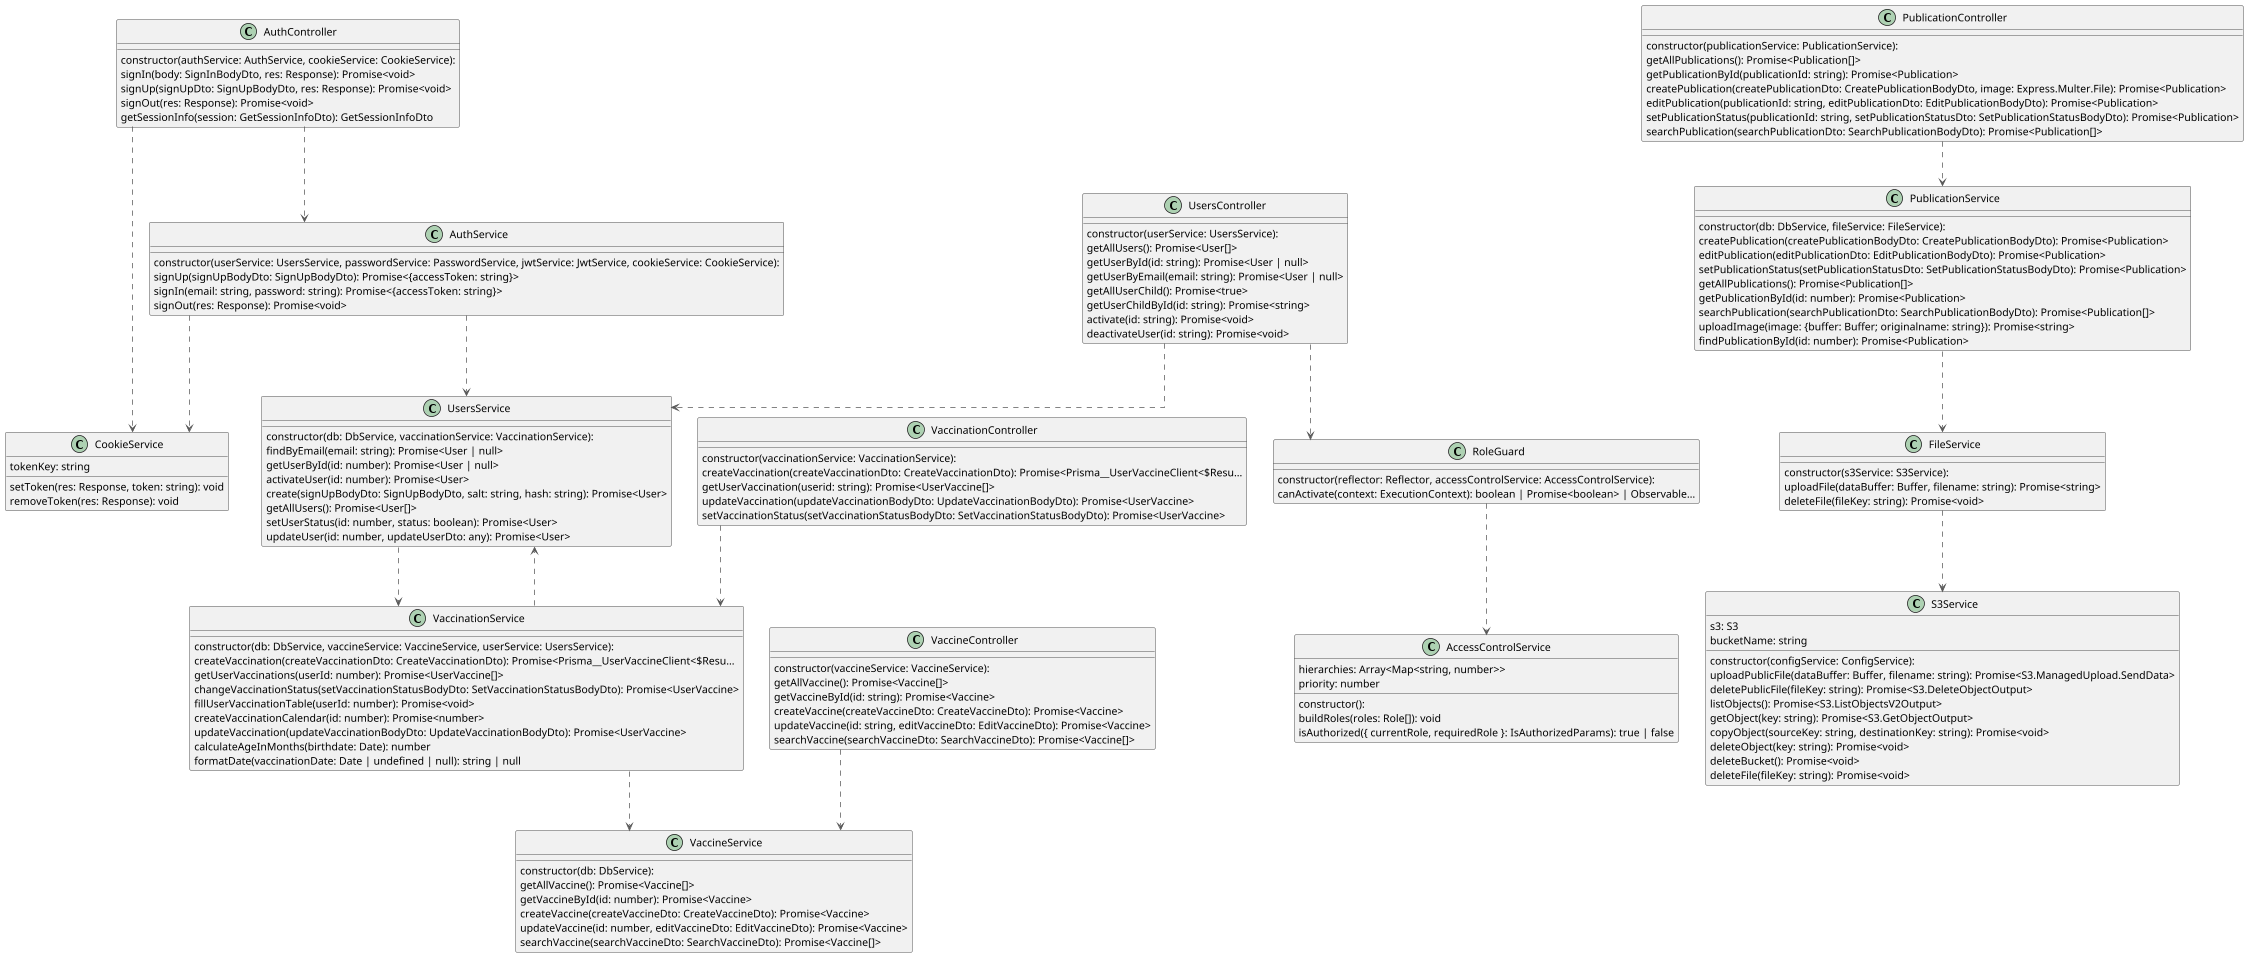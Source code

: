 @startuml

scale 0.75

skinparam linetype ortho

class AuthController {
   constructor(authService: AuthService, cookieService: CookieService): 
   signIn(body: SignInBodyDto, res: Response): Promise<void>
   signUp(signUpDto: SignUpBodyDto, res: Response): Promise<void>
   signOut(res: Response): Promise<void>
   getSessionInfo(session: GetSessionInfoDto): GetSessionInfoDto
}
class VaccineController {
   constructor(vaccineService: VaccineService):
   getAllVaccine(): Promise<Vaccine[]>
   getVaccineById(id: string): Promise<Vaccine>
   createVaccine(createVaccineDto: CreateVaccineDto): Promise<Vaccine>
   updateVaccine(id: string, editVaccineDto: EditVaccineDto): Promise<Vaccine>
   searchVaccine(searchVaccineDto: SearchVaccineDto): Promise<Vaccine[]>
}

class UsersController {
   constructor(userService: UsersService):
   getAllUsers(): Promise<User[]>
   getUserById(id: string): Promise<User | null>
   getUserByEmail(email: string): Promise<User | null>
   getAllUserChild(): Promise<true>
   getUserChildById(id: string): Promise<string>
   activate(id: string): Promise<void>
   deactivateUser(id: string): Promise<void>
}

class PublicationController {
   constructor(publicationService: PublicationService):
   getAllPublications(): Promise<Publication[]>
   getPublicationById(publicationId: string): Promise<Publication>
   createPublication(createPublicationDto: CreatePublicationBodyDto, image: Express.Multer.File): Promise<Publication>
   editPublication(publicationId: string, editPublicationDto: EditPublicationBodyDto): Promise<Publication>
   setPublicationStatus(publicationId: string, setPublicationStatusDto: SetPublicationStatusBodyDto): Promise<Publication>
   searchPublication(searchPublicationDto: SearchPublicationBodyDto): Promise<Publication[]>
}
class AuthService {
   constructor(userService: UsersService, passwordService: PasswordService, jwtService: JwtService, cookieService: CookieService): 
   signUp(signUpBodyDto: SignUpBodyDto): Promise<{accessToken: string}>
   signIn(email: string, password: string): Promise<{accessToken: string}>
   signOut(res: Response): Promise<void>
}
class CookieService {
   tokenKey: string
   setToken(res: Response, token: string): void
   removeToken(res: Response): void
}

class FileService {
   constructor(s3Service: S3Service): 
   uploadFile(dataBuffer: Buffer, filename: string): Promise<string>
   deleteFile(fileKey: string): Promise<void>
}

class PublicationService {
   constructor(db: DbService, fileService: FileService): 
   createPublication(createPublicationBodyDto: CreatePublicationBodyDto): Promise<Publication>
   editPublication(editPublicationDto: EditPublicationBodyDto): Promise<Publication>
   setPublicationStatus(setPublicationStatusDto: SetPublicationStatusBodyDto): Promise<Publication>
   getAllPublications(): Promise<Publication[]>
   getPublicationById(id: number): Promise<Publication>
   searchPublication(searchPublicationDto: SearchPublicationBodyDto): Promise<Publication[]>
   uploadImage(image: {buffer: Buffer; originalname: string}): Promise<string>
   findPublicationById(id: number): Promise<Publication>
}
class RoleGuard {
   constructor(reflector: Reflector, accessControlService: AccessControlService): 
   canActivate(context: ExecutionContext): boolean | Promise<boolean> | Observable…
}
class S3Service {
   constructor(configService: ConfigService): 
   s3: S3
   bucketName: string
   uploadPublicFile(dataBuffer: Buffer, filename: string): Promise<S3.ManagedUpload.SendData>
   deletePublicFile(fileKey: string): Promise<S3.DeleteObjectOutput>
   listObjects(): Promise<S3.ListObjectsV2Output>
   getObject(key: string): Promise<S3.GetObjectOutput>
   copyObject(sourceKey: string, destinationKey: string): Promise<void>
   deleteObject(key: string): Promise<void>
   deleteBucket(): Promise<void>
   deleteFile(fileKey: string): Promise<void>
}

class UsersService {
   constructor(db: DbService, vaccinationService: VaccinationService): 
   findByEmail(email: string): Promise<User | null>
   getUserById(id: number): Promise<User | null>
   activateUser(id: number): Promise<User>
   create(signUpBodyDto: SignUpBodyDto, salt: string, hash: string): Promise<User>
   getAllUsers(): Promise<User[]>
   setUserStatus(id: number, status: boolean): Promise<User>
   updateUser(id: number, updateUserDto: any): Promise<User>
}
class VaccinationController {
   constructor(vaccinationService: VaccinationService): 
   createVaccination(createVaccinationDto: CreateVaccinationDto): Promise<Prisma__UserVaccineClient<$Resu…
   getUserVaccination(userid: string): Promise<UserVaccine[]>
   updateVaccination(updateVaccinationBodyDto: UpdateVaccinationBodyDto): Promise<UserVaccine>
   setVaccinationStatus(setVaccinationStatusBodyDto: SetVaccinationStatusBodyDto): Promise<UserVaccine>
}
class VaccinationService {
   constructor(db: DbService, vaccineService: VaccineService, userService: UsersService): 
   createVaccination(createVaccinationDto: CreateVaccinationDto): Promise<Prisma__UserVaccineClient<$Resu…
   getUserVaccinations(userId: number): Promise<UserVaccine[]>
   changeVaccinationStatus(setVaccinationStatusBodyDto: SetVaccinationStatusBodyDto): Promise<UserVaccine>
   fillUserVaccinationTable(userId: number): Promise<void>
   createVaccinationCalendar(id: number): Promise<number>
   updateVaccination(updateVaccinationBodyDto: UpdateVaccinationBodyDto): Promise<UserVaccine>
   calculateAgeInMonths(birthdate: Date): number
   formatDate(vaccinationDate: Date | undefined | null): string | null
}

class VaccineService {
   constructor(db: DbService): 
   getAllVaccine(): Promise<Vaccine[]>
   getVaccineById(id: number): Promise<Vaccine>
   createVaccine(createVaccineDto: CreateVaccineDto): Promise<Vaccine>
   updateVaccine(id: number, editVaccineDto: EditVaccineDto): Promise<Vaccine>
   searchVaccine(searchVaccineDto: SearchVaccineDto): Promise<Vaccine[]>
}

class AccessControlService {
   constructor():
   hierarchies: Array<Map<string, number>>
   priority: number
   buildRoles(roles: Role[]): void
   isAuthorized({ currentRole, requiredRole }: IsAuthorizedParams): true | false
}

AuthController         -[#595959,dashed]->  AuthService
AuthController         -[#595959,dashed]->  CookieService         
AuthService            -[#595959,dashed]->  CookieService
AuthService            -[#595959,dashed]->  UsersService
FileService            -[#595959,dashed]->  S3Service
PublicationController  -[#595959,dashed]->  PublicationService    
PublicationService     -[#595959,dashed]->  FileService
RoleGuard              -[#595959,dashed]->  AccessControlService  
UsersController        -[#595959,dashed]->  RoleGuard
UsersController        -[#595959,dashed]->  UsersService          
UsersService           -[#595959,dashed]->  VaccinationService
VaccinationController  -[#595959,dashed]->  VaccinationService    
VaccinationService     -[#595959,dashed]->  UsersService
VaccinationService     -[#595959,dashed]->  VaccineService        
VaccineController      -[#595959,dashed]->  VaccineService        
@enduml
